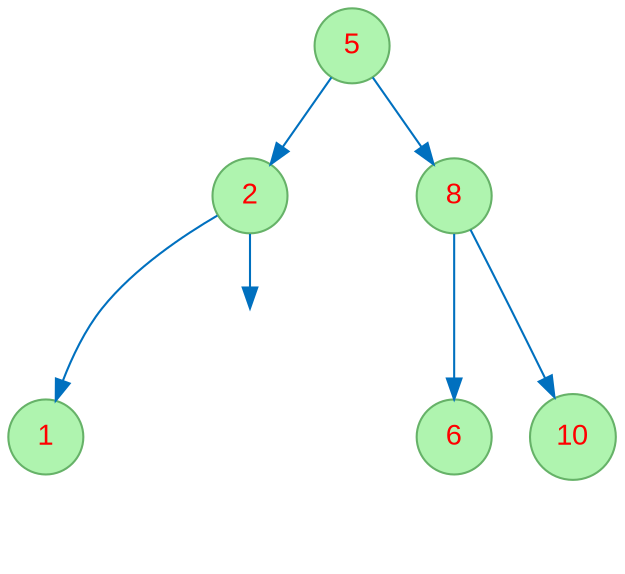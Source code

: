 digraph "bst" {
node [fontname="Arial", fontcolor=red, shape=circle, style=filled, color="#66B268", fillcolor="#AFF4AF" ];
edge [color = "#0070BF"];
214126413 [label="5"];
214126413 -> 1237514926;
1237514926 [label="2"];
1237514926 -> 548246552;
548246552 [label="1"];
l1237514926 [style=invis];
1237514926 -> l1237514926;
214126413 -> 835648992;
835648992 [label="8"];
835648992 -> 1134517053;
1134517053 [label="6"];
835648992 -> 492228202;
492228202 [label="10"];
}
